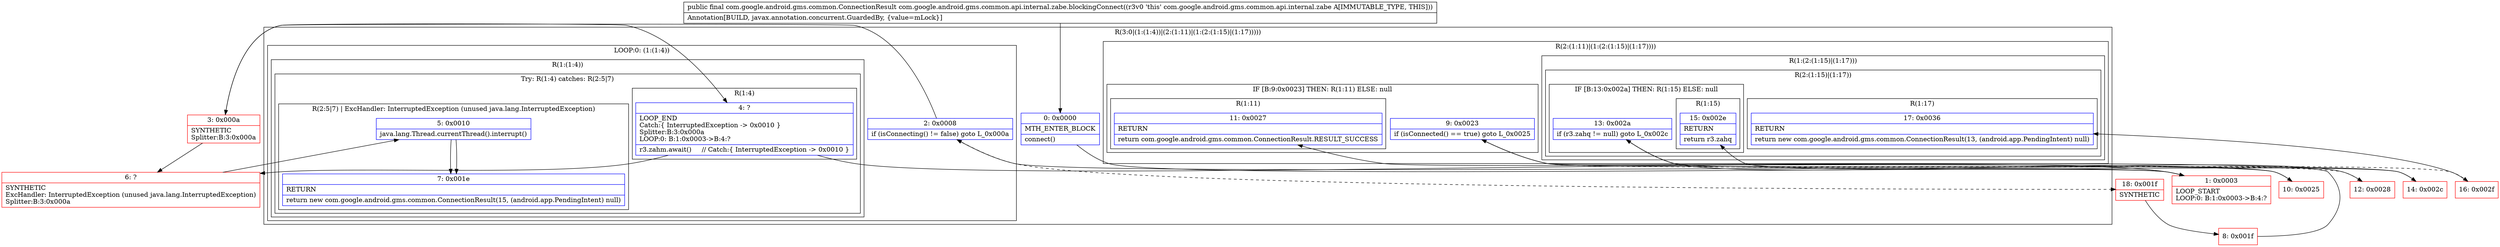digraph "CFG forcom.google.android.gms.common.api.internal.zabe.blockingConnect()Lcom\/google\/android\/gms\/common\/ConnectionResult;" {
subgraph cluster_Region_558075850 {
label = "R(3:0|(1:(1:4))|(2:(1:11)|(1:(2:(1:15)|(1:17)))))";
node [shape=record,color=blue];
Node_0 [shape=record,label="{0\:\ 0x0000|MTH_ENTER_BLOCK\l|connect()\l}"];
subgraph cluster_LoopRegion_1513629832 {
label = "LOOP:0: (1:(1:4))";
node [shape=record,color=blue];
Node_2 [shape=record,label="{2\:\ 0x0008|if (isConnecting() != false) goto L_0x000a\l}"];
subgraph cluster_Region_881783816 {
label = "R(1:(1:4))";
node [shape=record,color=blue];
subgraph cluster_TryCatchRegion_869482033 {
label = "Try: R(1:4) catches: R(2:5|7)";
node [shape=record,color=blue];
subgraph cluster_Region_240372318 {
label = "R(1:4)";
node [shape=record,color=blue];
Node_4 [shape=record,label="{4\:\ ?|LOOP_END\lCatch:\{ InterruptedException \-\> 0x0010 \}\lSplitter:B:3:0x000a\lLOOP:0: B:1:0x0003\-\>B:4:?\l|r3.zahm.await()     \/\/ Catch:\{ InterruptedException \-\> 0x0010 \}\l}"];
}
subgraph cluster_Region_364175220 {
label = "R(2:5|7) | ExcHandler: InterruptedException (unused java.lang.InterruptedException)\l";
node [shape=record,color=blue];
Node_5 [shape=record,label="{5\:\ 0x0010|java.lang.Thread.currentThread().interrupt()\l}"];
Node_7 [shape=record,label="{7\:\ 0x001e|RETURN\l|return new com.google.android.gms.common.ConnectionResult(15, (android.app.PendingIntent) null)\l}"];
}
}
}
}
subgraph cluster_Region_1457084286 {
label = "R(2:(1:11)|(1:(2:(1:15)|(1:17))))";
node [shape=record,color=blue];
subgraph cluster_IfRegion_2094127394 {
label = "IF [B:9:0x0023] THEN: R(1:11) ELSE: null";
node [shape=record,color=blue];
Node_9 [shape=record,label="{9\:\ 0x0023|if (isConnected() == true) goto L_0x0025\l}"];
subgraph cluster_Region_1816198620 {
label = "R(1:11)";
node [shape=record,color=blue];
Node_11 [shape=record,label="{11\:\ 0x0027|RETURN\l|return com.google.android.gms.common.ConnectionResult.RESULT_SUCCESS\l}"];
}
}
subgraph cluster_Region_1597816927 {
label = "R(1:(2:(1:15)|(1:17)))";
node [shape=record,color=blue];
subgraph cluster_Region_1128402529 {
label = "R(2:(1:15)|(1:17))";
node [shape=record,color=blue];
subgraph cluster_IfRegion_824760290 {
label = "IF [B:13:0x002a] THEN: R(1:15) ELSE: null";
node [shape=record,color=blue];
Node_13 [shape=record,label="{13\:\ 0x002a|if (r3.zahq != null) goto L_0x002c\l}"];
subgraph cluster_Region_1525506566 {
label = "R(1:15)";
node [shape=record,color=blue];
Node_15 [shape=record,label="{15\:\ 0x002e|RETURN\l|return r3.zahq\l}"];
}
}
subgraph cluster_Region_1667919676 {
label = "R(1:17)";
node [shape=record,color=blue];
Node_17 [shape=record,label="{17\:\ 0x0036|RETURN\l|return new com.google.android.gms.common.ConnectionResult(13, (android.app.PendingIntent) null)\l}"];
}
}
}
}
}
subgraph cluster_Region_364175220 {
label = "R(2:5|7) | ExcHandler: InterruptedException (unused java.lang.InterruptedException)\l";
node [shape=record,color=blue];
Node_5 [shape=record,label="{5\:\ 0x0010|java.lang.Thread.currentThread().interrupt()\l}"];
Node_7 [shape=record,label="{7\:\ 0x001e|RETURN\l|return new com.google.android.gms.common.ConnectionResult(15, (android.app.PendingIntent) null)\l}"];
}
Node_1 [shape=record,color=red,label="{1\:\ 0x0003|LOOP_START\lLOOP:0: B:1:0x0003\-\>B:4:?\l}"];
Node_3 [shape=record,color=red,label="{3\:\ 0x000a|SYNTHETIC\lSplitter:B:3:0x000a\l}"];
Node_6 [shape=record,color=red,label="{6\:\ ?|SYNTHETIC\lExcHandler: InterruptedException (unused java.lang.InterruptedException)\lSplitter:B:3:0x000a\l}"];
Node_8 [shape=record,color=red,label="{8\:\ 0x001f}"];
Node_10 [shape=record,color=red,label="{10\:\ 0x0025}"];
Node_12 [shape=record,color=red,label="{12\:\ 0x0028}"];
Node_14 [shape=record,color=red,label="{14\:\ 0x002c}"];
Node_16 [shape=record,color=red,label="{16\:\ 0x002f}"];
Node_18 [shape=record,color=red,label="{18\:\ 0x001f|SYNTHETIC\l}"];
MethodNode[shape=record,label="{public final com.google.android.gms.common.ConnectionResult com.google.android.gms.common.api.internal.zabe.blockingConnect((r3v0 'this' com.google.android.gms.common.api.internal.zabe A[IMMUTABLE_TYPE, THIS]))  | Annotation[BUILD, javax.annotation.concurrent.GuardedBy, \{value=mLock\}]\l}"];
MethodNode -> Node_0;
Node_0 -> Node_1;
Node_2 -> Node_3;
Node_2 -> Node_18[style=dashed];
Node_4 -> Node_6;
Node_4 -> Node_1;
Node_5 -> Node_7;
Node_9 -> Node_10;
Node_9 -> Node_12[style=dashed];
Node_13 -> Node_14;
Node_13 -> Node_16[style=dashed];
Node_5 -> Node_7;
Node_1 -> Node_2;
Node_3 -> Node_4;
Node_3 -> Node_6;
Node_6 -> Node_5;
Node_8 -> Node_9;
Node_10 -> Node_11;
Node_12 -> Node_13;
Node_14 -> Node_15;
Node_16 -> Node_17;
Node_18 -> Node_8;
}

